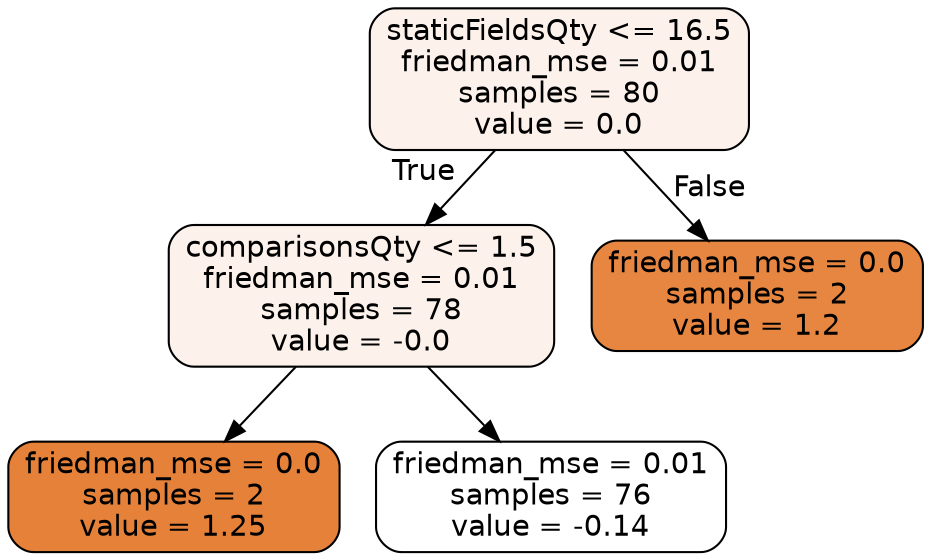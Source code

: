 digraph Tree {
node [shape=box, style="filled, rounded", color="black", fontname="helvetica"] ;
edge [fontname="helvetica"] ;
0 [label="staticFieldsQty <= 16.5\nfriedman_mse = 0.01\nsamples = 80\nvalue = 0.0", fillcolor="#fcf2eb"] ;
1 [label="comparisonsQty <= 1.5\nfriedman_mse = 0.01\nsamples = 78\nvalue = -0.0", fillcolor="#fcf2eb"] ;
0 -> 1 [labeldistance=2.5, labelangle=45, headlabel="True"] ;
3 [label="friedman_mse = 0.0\nsamples = 2\nvalue = 1.25", fillcolor="#e58139"] ;
1 -> 3 ;
4 [label="friedman_mse = 0.01\nsamples = 76\nvalue = -0.14", fillcolor="#ffffff"] ;
1 -> 4 ;
2 [label="friedman_mse = 0.0\nsamples = 2\nvalue = 1.2", fillcolor="#e68641"] ;
0 -> 2 [labeldistance=2.5, labelangle=-45, headlabel="False"] ;
}